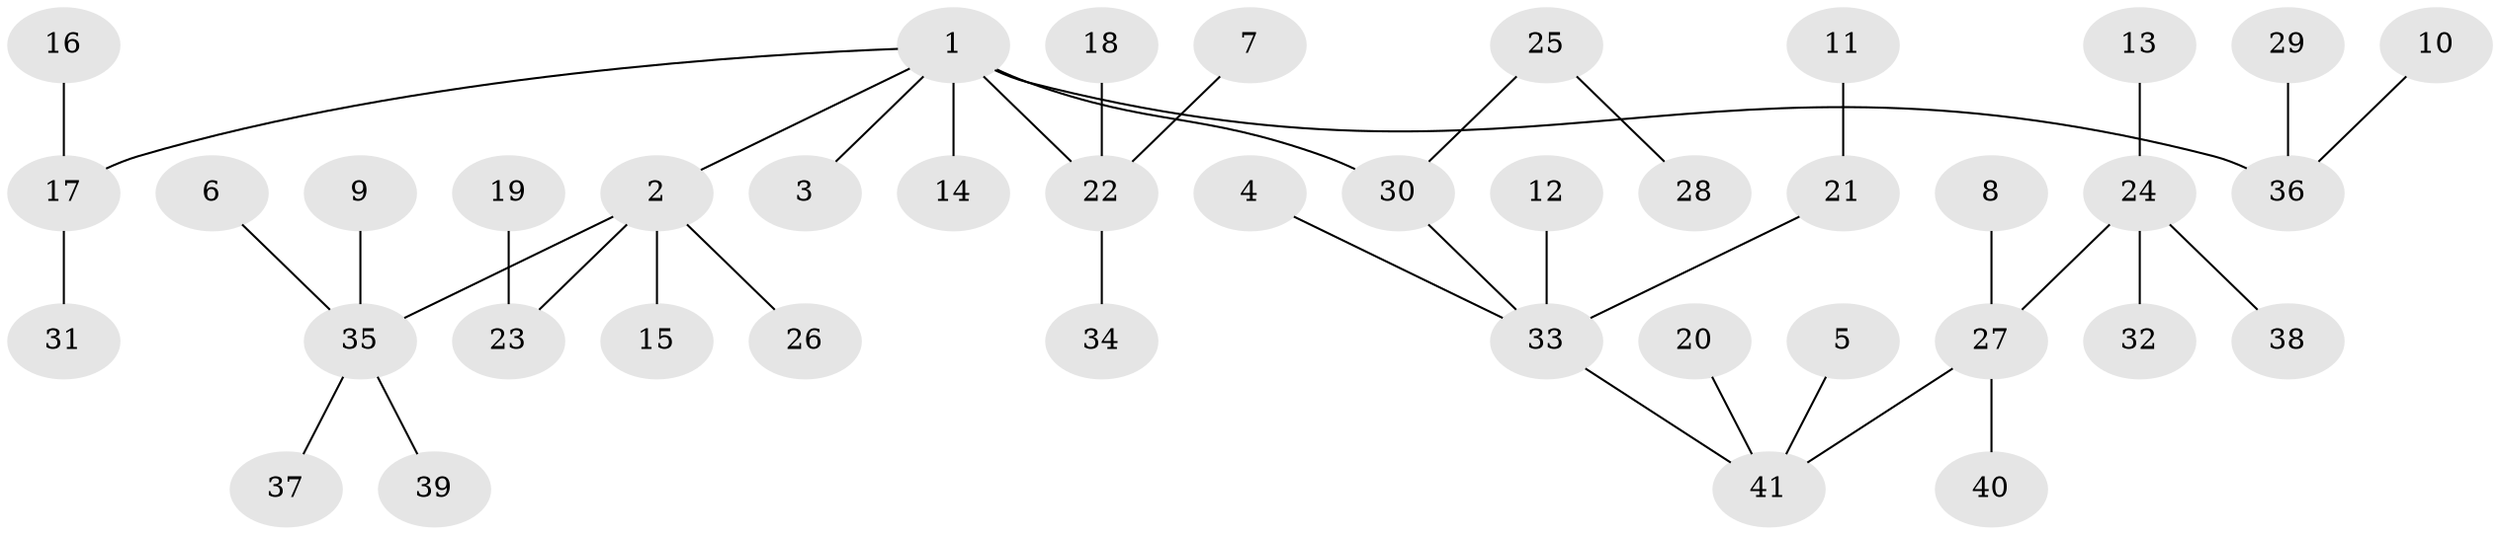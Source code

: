 // original degree distribution, {4: 0.09876543209876543, 6: 0.037037037037037035, 5: 0.04938271604938271, 3: 0.04938271604938271, 1: 0.5679012345679012, 2: 0.19753086419753085}
// Generated by graph-tools (version 1.1) at 2025/50/03/09/25 03:50:15]
// undirected, 41 vertices, 40 edges
graph export_dot {
graph [start="1"]
  node [color=gray90,style=filled];
  1;
  2;
  3;
  4;
  5;
  6;
  7;
  8;
  9;
  10;
  11;
  12;
  13;
  14;
  15;
  16;
  17;
  18;
  19;
  20;
  21;
  22;
  23;
  24;
  25;
  26;
  27;
  28;
  29;
  30;
  31;
  32;
  33;
  34;
  35;
  36;
  37;
  38;
  39;
  40;
  41;
  1 -- 2 [weight=1.0];
  1 -- 3 [weight=1.0];
  1 -- 14 [weight=1.0];
  1 -- 17 [weight=1.0];
  1 -- 22 [weight=1.0];
  1 -- 30 [weight=1.0];
  1 -- 36 [weight=1.0];
  2 -- 15 [weight=1.0];
  2 -- 23 [weight=1.0];
  2 -- 26 [weight=1.0];
  2 -- 35 [weight=1.0];
  4 -- 33 [weight=1.0];
  5 -- 41 [weight=1.0];
  6 -- 35 [weight=1.0];
  7 -- 22 [weight=1.0];
  8 -- 27 [weight=1.0];
  9 -- 35 [weight=1.0];
  10 -- 36 [weight=1.0];
  11 -- 21 [weight=1.0];
  12 -- 33 [weight=1.0];
  13 -- 24 [weight=1.0];
  16 -- 17 [weight=1.0];
  17 -- 31 [weight=1.0];
  18 -- 22 [weight=1.0];
  19 -- 23 [weight=1.0];
  20 -- 41 [weight=1.0];
  21 -- 33 [weight=1.0];
  22 -- 34 [weight=1.0];
  24 -- 27 [weight=1.0];
  24 -- 32 [weight=1.0];
  24 -- 38 [weight=1.0];
  25 -- 28 [weight=1.0];
  25 -- 30 [weight=1.0];
  27 -- 40 [weight=1.0];
  27 -- 41 [weight=1.0];
  29 -- 36 [weight=1.0];
  30 -- 33 [weight=1.0];
  33 -- 41 [weight=1.0];
  35 -- 37 [weight=1.0];
  35 -- 39 [weight=1.0];
}
